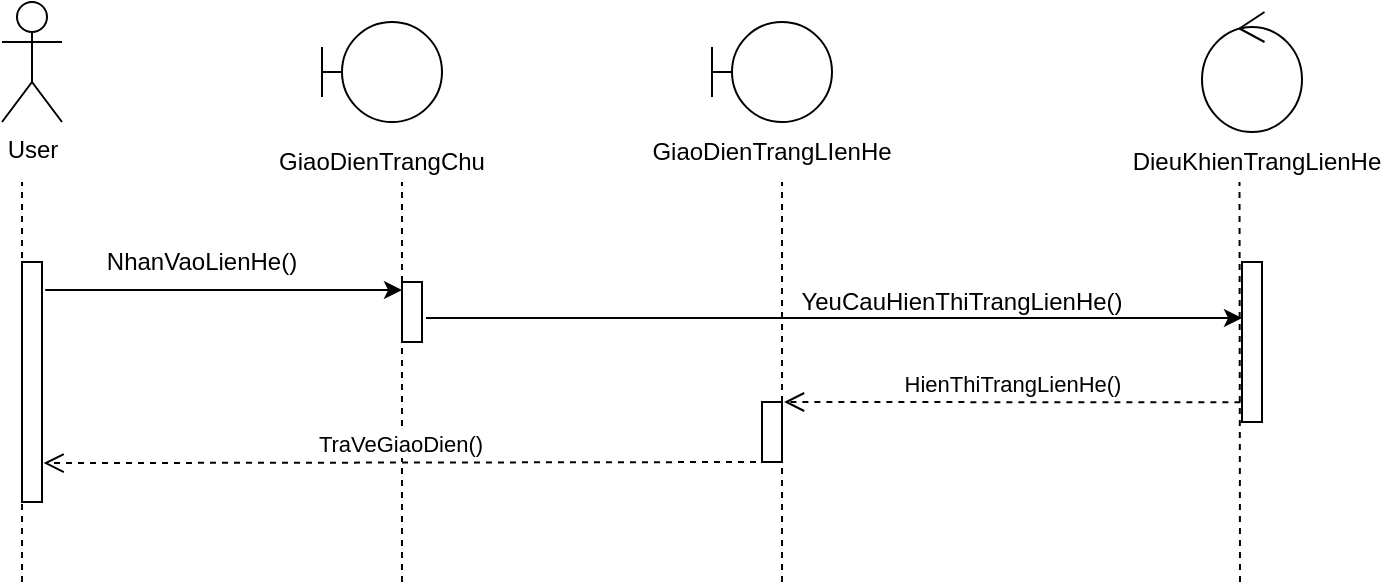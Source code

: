 <mxfile version="14.0.1" type="github">
  <diagram id="8tx0f6Vxz9agFVhBBBPL" name="Page-1">
    <mxGraphModel dx="1038" dy="548" grid="1" gridSize="10" guides="1" tooltips="1" connect="1" arrows="1" fold="1" page="1" pageScale="1" pageWidth="850" pageHeight="1100" math="0" shadow="0">
      <root>
        <mxCell id="0" />
        <mxCell id="1" parent="0" />
        <mxCell id="lPMRwBGSt5Wc1lzkxiQF-1" value="User" style="shape=umlActor;verticalLabelPosition=bottom;verticalAlign=top;html=1;outlineConnect=0;" parent="1" vertex="1">
          <mxGeometry x="70" y="70" width="30" height="60" as="geometry" />
        </mxCell>
        <mxCell id="lPMRwBGSt5Wc1lzkxiQF-2" value="" style="shape=umlBoundary;whiteSpace=wrap;html=1;" parent="1" vertex="1">
          <mxGeometry x="230" y="80" width="60" height="50" as="geometry" />
        </mxCell>
        <mxCell id="lPMRwBGSt5Wc1lzkxiQF-3" value="" style="shape=umlBoundary;whiteSpace=wrap;html=1;" parent="1" vertex="1">
          <mxGeometry x="425" y="80" width="60" height="50" as="geometry" />
        </mxCell>
        <mxCell id="lPMRwBGSt5Wc1lzkxiQF-5" value="" style="ellipse;shape=umlControl;whiteSpace=wrap;html=1;" parent="1" vertex="1">
          <mxGeometry x="670" y="75" width="50" height="60" as="geometry" />
        </mxCell>
        <mxCell id="lPMRwBGSt5Wc1lzkxiQF-6" value="DieuKhienTrangLienHe" style="text;html=1;strokeColor=none;fillColor=none;align=center;verticalAlign=middle;whiteSpace=wrap;rounded=0;" parent="1" vertex="1">
          <mxGeometry x="680" y="140" width="35" height="20" as="geometry" />
        </mxCell>
        <mxCell id="lPMRwBGSt5Wc1lzkxiQF-7" value="GiaoDienTrangLIenHe" style="text;html=1;strokeColor=none;fillColor=none;align=center;verticalAlign=middle;whiteSpace=wrap;rounded=0;" parent="1" vertex="1">
          <mxGeometry x="435" y="135" width="40" height="20" as="geometry" />
        </mxCell>
        <mxCell id="lPMRwBGSt5Wc1lzkxiQF-8" value="GiaoDienTrangChu" style="text;html=1;strokeColor=none;fillColor=none;align=center;verticalAlign=middle;whiteSpace=wrap;rounded=0;" parent="1" vertex="1">
          <mxGeometry x="240" y="140" width="40" height="20" as="geometry" />
        </mxCell>
        <mxCell id="lPMRwBGSt5Wc1lzkxiQF-9" value="" style="endArrow=none;dashed=1;html=1;entryX=0.25;entryY=1;entryDx=0;entryDy=0;" parent="1" target="lPMRwBGSt5Wc1lzkxiQF-6" edge="1">
          <mxGeometry width="50" height="50" relative="1" as="geometry">
            <mxPoint x="689" y="360" as="sourcePoint" />
            <mxPoint x="450" y="270" as="targetPoint" />
          </mxGeometry>
        </mxCell>
        <mxCell id="lPMRwBGSt5Wc1lzkxiQF-10" value="" style="endArrow=none;dashed=1;html=1;" parent="1" edge="1">
          <mxGeometry width="50" height="50" relative="1" as="geometry">
            <mxPoint x="460" y="360" as="sourcePoint" />
            <mxPoint x="460" y="160" as="targetPoint" />
          </mxGeometry>
        </mxCell>
        <mxCell id="lPMRwBGSt5Wc1lzkxiQF-11" value="" style="endArrow=none;dashed=1;html=1;entryX=0.75;entryY=1;entryDx=0;entryDy=0;" parent="1" target="lPMRwBGSt5Wc1lzkxiQF-8" edge="1">
          <mxGeometry width="50" height="50" relative="1" as="geometry">
            <mxPoint x="270" y="360" as="sourcePoint" />
            <mxPoint x="270" y="170" as="targetPoint" />
          </mxGeometry>
        </mxCell>
        <mxCell id="lPMRwBGSt5Wc1lzkxiQF-12" value="" style="endArrow=none;dashed=1;html=1;" parent="1" edge="1">
          <mxGeometry width="50" height="50" relative="1" as="geometry">
            <mxPoint x="80" y="360" as="sourcePoint" />
            <mxPoint x="80" y="160" as="targetPoint" />
          </mxGeometry>
        </mxCell>
        <mxCell id="lPMRwBGSt5Wc1lzkxiQF-13" value="" style="html=1;points=[];perimeter=orthogonalPerimeter;" parent="1" vertex="1">
          <mxGeometry x="450" y="270" width="10" height="30" as="geometry" />
        </mxCell>
        <mxCell id="lPMRwBGSt5Wc1lzkxiQF-14" value="" style="html=1;points=[];perimeter=orthogonalPerimeter;" parent="1" vertex="1">
          <mxGeometry x="690" y="200" width="10" height="80" as="geometry" />
        </mxCell>
        <mxCell id="lPMRwBGSt5Wc1lzkxiQF-16" value="" style="html=1;points=[];perimeter=orthogonalPerimeter;" parent="1" vertex="1">
          <mxGeometry x="80" y="200" width="10" height="120" as="geometry" />
        </mxCell>
        <mxCell id="lPMRwBGSt5Wc1lzkxiQF-15" value="" style="html=1;points=[];perimeter=orthogonalPerimeter;" parent="1" vertex="1">
          <mxGeometry x="270" y="210" width="10" height="30" as="geometry" />
        </mxCell>
        <mxCell id="lPMRwBGSt5Wc1lzkxiQF-18" value="" style="endArrow=classic;html=1;exitX=1.16;exitY=0.117;exitDx=0;exitDy=0;exitPerimeter=0;" parent="1" source="lPMRwBGSt5Wc1lzkxiQF-16" target="lPMRwBGSt5Wc1lzkxiQF-15" edge="1">
          <mxGeometry width="50" height="50" relative="1" as="geometry">
            <mxPoint x="91.6" y="209.36" as="sourcePoint" />
            <mxPoint x="450" y="270" as="targetPoint" />
          </mxGeometry>
        </mxCell>
        <mxCell id="lPMRwBGSt5Wc1lzkxiQF-19" value="NhanVaoLienHe()" style="text;html=1;strokeColor=none;fillColor=none;align=center;verticalAlign=middle;whiteSpace=wrap;rounded=0;" parent="1" vertex="1">
          <mxGeometry x="150" y="190" width="40" height="20" as="geometry" />
        </mxCell>
        <mxCell id="lPMRwBGSt5Wc1lzkxiQF-21" value="" style="endArrow=classic;html=1;" parent="1" edge="1">
          <mxGeometry width="50" height="50" relative="1" as="geometry">
            <mxPoint x="282" y="228" as="sourcePoint" />
            <mxPoint x="690" y="228" as="targetPoint" />
          </mxGeometry>
        </mxCell>
        <mxCell id="lPMRwBGSt5Wc1lzkxiQF-22" value="YeuCauHienThiTrangLienHe()" style="text;html=1;strokeColor=none;fillColor=none;align=center;verticalAlign=middle;whiteSpace=wrap;rounded=0;" parent="1" vertex="1">
          <mxGeometry x="530" y="210" width="40" height="20" as="geometry" />
        </mxCell>
        <mxCell id="lPMRwBGSt5Wc1lzkxiQF-23" value="HienThiTrangLienHe()" style="html=1;verticalAlign=bottom;endArrow=open;dashed=1;endSize=8;exitX=-0.08;exitY=0.877;exitDx=0;exitDy=0;exitPerimeter=0;" parent="1" source="lPMRwBGSt5Wc1lzkxiQF-14" edge="1">
          <mxGeometry relative="1" as="geometry">
            <mxPoint x="460" y="290" as="sourcePoint" />
            <mxPoint x="461" y="270" as="targetPoint" />
          </mxGeometry>
        </mxCell>
        <mxCell id="lPMRwBGSt5Wc1lzkxiQF-25" value="TraVeGiaoDien()" style="html=1;verticalAlign=bottom;endArrow=open;dashed=1;endSize=8;entryX=1.08;entryY=0.838;entryDx=0;entryDy=0;entryPerimeter=0;" parent="1" target="lPMRwBGSt5Wc1lzkxiQF-16" edge="1">
          <mxGeometry relative="1" as="geometry">
            <mxPoint x="447" y="300" as="sourcePoint" />
            <mxPoint x="380" y="290" as="targetPoint" />
          </mxGeometry>
        </mxCell>
      </root>
    </mxGraphModel>
  </diagram>
</mxfile>
